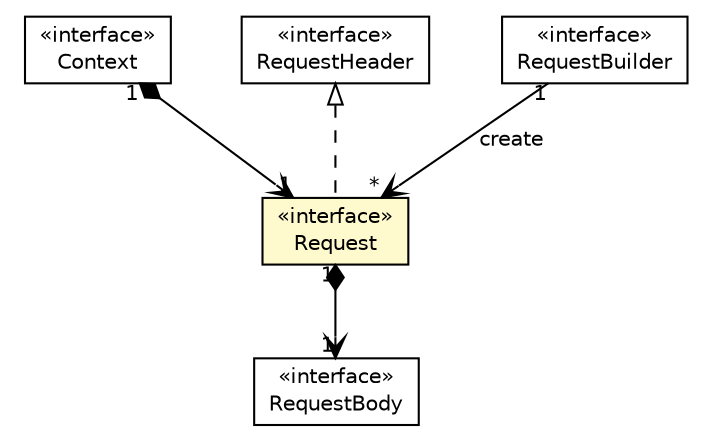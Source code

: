 #!/usr/local/bin/dot
#
# Class diagram 
# Generated by UMLGraph version R5_6-24-gf6e263 (http://www.umlgraph.org/)
#

digraph G {
	edge [fontname="Helvetica",fontsize=10,labelfontname="Helvetica",labelfontsize=10];
	node [fontname="Helvetica",fontsize=10,shape=plaintext];
	nodesep=0.25;
	ranksep=0.5;
	// io.werval.api.context.Context
	c30543 [label=<<table title="io.werval.api.context.Context" border="0" cellborder="1" cellspacing="0" cellpadding="2" port="p" href="../context/Context.html">
		<tr><td><table border="0" cellspacing="0" cellpadding="1">
<tr><td align="center" balign="center"> &#171;interface&#187; </td></tr>
<tr><td align="center" balign="center"> Context </td></tr>
		</table></td></tr>
		</table>>, URL="../context/Context.html", fontname="Helvetica", fontcolor="black", fontsize=10.0];
	// io.werval.api.http.Request
	c30582 [label=<<table title="io.werval.api.http.Request" border="0" cellborder="1" cellspacing="0" cellpadding="2" port="p" bgcolor="lemonChiffon" href="./Request.html">
		<tr><td><table border="0" cellspacing="0" cellpadding="1">
<tr><td align="center" balign="center"> &#171;interface&#187; </td></tr>
<tr><td align="center" balign="center"> Request </td></tr>
		</table></td></tr>
		</table>>, URL="./Request.html", fontname="Helvetica", fontcolor="black", fontsize=10.0];
	// io.werval.api.http.RequestBody
	c30583 [label=<<table title="io.werval.api.http.RequestBody" border="0" cellborder="1" cellspacing="0" cellpadding="2" port="p" href="./RequestBody.html">
		<tr><td><table border="0" cellspacing="0" cellpadding="1">
<tr><td align="center" balign="center"> &#171;interface&#187; </td></tr>
<tr><td align="center" balign="center"> RequestBody </td></tr>
		</table></td></tr>
		</table>>, URL="./RequestBody.html", fontname="Helvetica", fontcolor="black", fontsize=10.0];
	// io.werval.api.http.RequestHeader
	c30584 [label=<<table title="io.werval.api.http.RequestHeader" border="0" cellborder="1" cellspacing="0" cellpadding="2" port="p" href="./RequestHeader.html">
		<tr><td><table border="0" cellspacing="0" cellpadding="1">
<tr><td align="center" balign="center"> &#171;interface&#187; </td></tr>
<tr><td align="center" balign="center"> RequestHeader </td></tr>
		</table></td></tr>
		</table>>, URL="./RequestHeader.html", fontname="Helvetica", fontcolor="black", fontsize=10.0];
	// io.werval.spi.http.HttpBuildersSPI.RequestBuilder
	c30699 [label=<<table title="io.werval.spi.http.HttpBuildersSPI.RequestBuilder" border="0" cellborder="1" cellspacing="0" cellpadding="2" port="p" href="../../spi/http/HttpBuildersSPI.RequestBuilder.html">
		<tr><td><table border="0" cellspacing="0" cellpadding="1">
<tr><td align="center" balign="center"> &#171;interface&#187; </td></tr>
<tr><td align="center" balign="center"> RequestBuilder </td></tr>
		</table></td></tr>
		</table>>, URL="../../spi/http/HttpBuildersSPI.RequestBuilder.html", fontname="Helvetica", fontcolor="black", fontsize=10.0];
	// io.werval.api.context.Context NAVCOMPOSED io.werval.api.http.Request
	c30543:p -> c30582:p [taillabel="1", label="", headlabel="1", fontname="Helvetica", fontcolor="black", fontsize=10.0, color="black", arrowhead=open, arrowtail=diamond, dir=both];
	//io.werval.api.http.Request implements io.werval.api.http.RequestHeader
	c30584:p -> c30582:p [dir=back,arrowtail=empty,style=dashed];
	// io.werval.api.http.Request NAVCOMPOSED io.werval.api.http.RequestBody
	c30582:p -> c30583:p [taillabel="1", label="", headlabel="1", fontname="Helvetica", fontcolor="black", fontsize=10.0, color="black", arrowhead=open, arrowtail=diamond, dir=both];
	// io.werval.spi.http.HttpBuildersSPI.RequestBuilder NAVASSOC io.werval.api.http.Request
	c30699:p -> c30582:p [taillabel="1", label="create", headlabel="*", fontname="Helvetica", fontcolor="black", fontsize=10.0, color="black", arrowhead=open];
}

